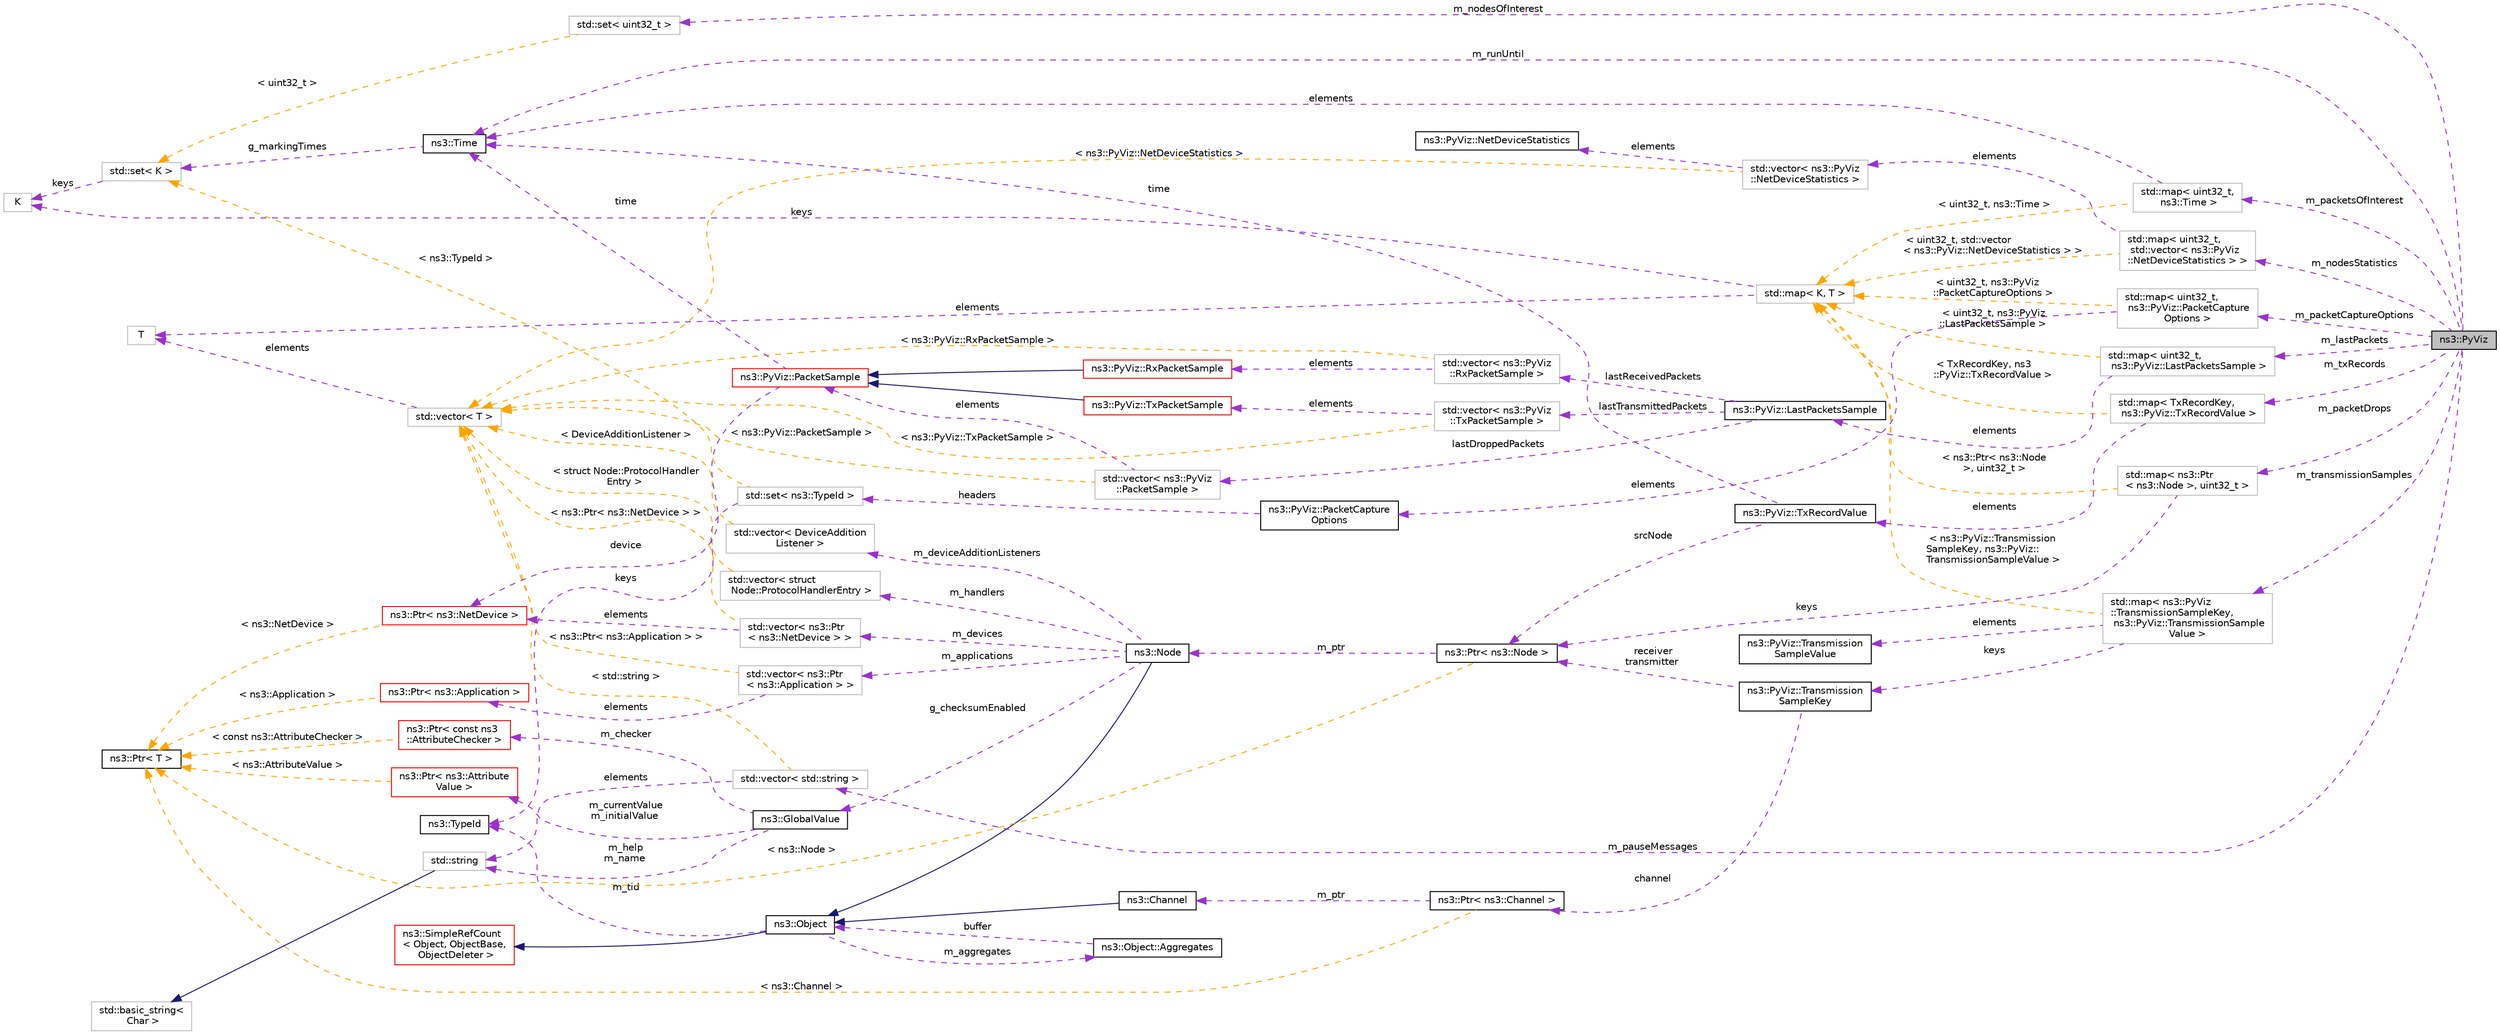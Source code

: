 digraph "ns3::PyViz"
{
 // LATEX_PDF_SIZE
  edge [fontname="Helvetica",fontsize="10",labelfontname="Helvetica",labelfontsize="10"];
  node [fontname="Helvetica",fontsize="10",shape=record];
  rankdir="LR";
  Node1 [label="ns3::PyViz",height=0.2,width=0.4,color="black", fillcolor="grey75", style="filled", fontcolor="black",tooltip="helper class to be used by the visualizer"];
  Node2 -> Node1 [dir="back",color="darkorchid3",fontsize="10",style="dashed",label=" m_packetCaptureOptions" ,fontname="Helvetica"];
  Node2 [label="std::map\< uint32_t,\l ns3::PyViz::PacketCapture\lOptions \>",height=0.2,width=0.4,color="grey75", fillcolor="white", style="filled",tooltip=" "];
  Node3 -> Node2 [dir="back",color="darkorchid3",fontsize="10",style="dashed",label=" elements" ,fontname="Helvetica"];
  Node3 [label="ns3::PyViz::PacketCapture\lOptions",height=0.2,width=0.4,color="black", fillcolor="white", style="filled",URL="$structns3_1_1_py_viz_1_1_packet_capture_options.html",tooltip="PacketCaptureOptions structure."];
  Node4 -> Node3 [dir="back",color="darkorchid3",fontsize="10",style="dashed",label=" headers" ,fontname="Helvetica"];
  Node4 [label="std::set\< ns3::TypeId \>",height=0.2,width=0.4,color="grey75", fillcolor="white", style="filled",tooltip=" "];
  Node5 -> Node4 [dir="back",color="darkorchid3",fontsize="10",style="dashed",label=" keys" ,fontname="Helvetica"];
  Node5 [label="ns3::TypeId",height=0.2,width=0.4,color="black", fillcolor="white", style="filled",URL="$classns3_1_1_type_id.html",tooltip="a unique identifier for an interface."];
  Node6 -> Node4 [dir="back",color="orange",fontsize="10",style="dashed",label=" \< ns3::TypeId \>" ,fontname="Helvetica"];
  Node6 [label="std::set\< K \>",height=0.2,width=0.4,color="grey75", fillcolor="white", style="filled",tooltip=" "];
  Node7 -> Node6 [dir="back",color="darkorchid3",fontsize="10",style="dashed",label=" keys" ,fontname="Helvetica"];
  Node7 [label="K",height=0.2,width=0.4,color="grey75", fillcolor="white", style="filled",tooltip=" "];
  Node8 -> Node2 [dir="back",color="orange",fontsize="10",style="dashed",label=" \< uint32_t, ns3::PyViz\l::PacketCaptureOptions \>" ,fontname="Helvetica"];
  Node8 [label="std::map\< K, T \>",height=0.2,width=0.4,color="grey75", fillcolor="white", style="filled",tooltip=" "];
  Node7 -> Node8 [dir="back",color="darkorchid3",fontsize="10",style="dashed",label=" keys" ,fontname="Helvetica"];
  Node9 -> Node8 [dir="back",color="darkorchid3",fontsize="10",style="dashed",label=" elements" ,fontname="Helvetica"];
  Node9 [label="T",height=0.2,width=0.4,color="grey75", fillcolor="white", style="filled",tooltip=" "];
  Node10 -> Node1 [dir="back",color="darkorchid3",fontsize="10",style="dashed",label=" m_transmissionSamples" ,fontname="Helvetica"];
  Node10 [label="std::map\< ns3::PyViz\l::TransmissionSampleKey,\l ns3::PyViz::TransmissionSample\lValue \>",height=0.2,width=0.4,color="grey75", fillcolor="white", style="filled",tooltip=" "];
  Node11 -> Node10 [dir="back",color="darkorchid3",fontsize="10",style="dashed",label=" elements" ,fontname="Helvetica"];
  Node11 [label="ns3::PyViz::Transmission\lSampleValue",height=0.2,width=0.4,color="black", fillcolor="white", style="filled",URL="$structns3_1_1_py_viz_1_1_transmission_sample_value.html",tooltip="TransmissionSampleValue structure."];
  Node12 -> Node10 [dir="back",color="darkorchid3",fontsize="10",style="dashed",label=" keys" ,fontname="Helvetica"];
  Node12 [label="ns3::PyViz::Transmission\lSampleKey",height=0.2,width=0.4,color="black", fillcolor="white", style="filled",URL="$structns3_1_1_py_viz_1_1_transmission_sample_key.html",tooltip="TransmissionSampleKey structure."];
  Node13 -> Node12 [dir="back",color="darkorchid3",fontsize="10",style="dashed",label=" receiver\ntransmitter" ,fontname="Helvetica"];
  Node13 [label="ns3::Ptr\< ns3::Node \>",height=0.2,width=0.4,color="black", fillcolor="white", style="filled",URL="$classns3_1_1_ptr.html",tooltip=" "];
  Node14 -> Node13 [dir="back",color="darkorchid3",fontsize="10",style="dashed",label=" m_ptr" ,fontname="Helvetica"];
  Node14 [label="ns3::Node",height=0.2,width=0.4,color="black", fillcolor="white", style="filled",URL="$classns3_1_1_node.html",tooltip="A network Node."];
  Node15 -> Node14 [dir="back",color="midnightblue",fontsize="10",style="solid",fontname="Helvetica"];
  Node15 [label="ns3::Object",height=0.2,width=0.4,color="black", fillcolor="white", style="filled",URL="$classns3_1_1_object.html",tooltip="A base class which provides memory management and object aggregation."];
  Node16 -> Node15 [dir="back",color="midnightblue",fontsize="10",style="solid",fontname="Helvetica"];
  Node16 [label="ns3::SimpleRefCount\l\< Object, ObjectBase,\l ObjectDeleter \>",height=0.2,width=0.4,color="red", fillcolor="white", style="filled",URL="$classns3_1_1_simple_ref_count.html",tooltip=" "];
  Node5 -> Node15 [dir="back",color="darkorchid3",fontsize="10",style="dashed",label=" m_tid" ,fontname="Helvetica"];
  Node20 -> Node15 [dir="back",color="darkorchid3",fontsize="10",style="dashed",label=" m_aggregates" ,fontname="Helvetica"];
  Node20 [label="ns3::Object::Aggregates",height=0.2,width=0.4,color="black", fillcolor="white", style="filled",URL="$structns3_1_1_object_1_1_aggregates.html",tooltip="The list of Objects aggregated to this one."];
  Node15 -> Node20 [dir="back",color="darkorchid3",fontsize="10",style="dashed",label=" buffer" ,fontname="Helvetica"];
  Node21 -> Node14 [dir="back",color="darkorchid3",fontsize="10",style="dashed",label=" m_applications" ,fontname="Helvetica"];
  Node21 [label="std::vector\< ns3::Ptr\l\< ns3::Application \> \>",height=0.2,width=0.4,color="grey75", fillcolor="white", style="filled",tooltip=" "];
  Node22 -> Node21 [dir="back",color="darkorchid3",fontsize="10",style="dashed",label=" elements" ,fontname="Helvetica"];
  Node22 [label="ns3::Ptr\< ns3::Application \>",height=0.2,width=0.4,color="red", fillcolor="white", style="filled",URL="$classns3_1_1_ptr.html",tooltip=" "];
  Node28 -> Node22 [dir="back",color="orange",fontsize="10",style="dashed",label=" \< ns3::Application \>" ,fontname="Helvetica"];
  Node28 [label="ns3::Ptr\< T \>",height=0.2,width=0.4,color="black", fillcolor="white", style="filled",URL="$classns3_1_1_ptr.html",tooltip="Smart pointer class similar to boost::intrusive_ptr."];
  Node30 -> Node21 [dir="back",color="orange",fontsize="10",style="dashed",label=" \< ns3::Ptr\< ns3::Application \> \>" ,fontname="Helvetica"];
  Node30 [label="std::vector\< T \>",height=0.2,width=0.4,color="grey75", fillcolor="white", style="filled",tooltip=" "];
  Node9 -> Node30 [dir="back",color="darkorchid3",fontsize="10",style="dashed",label=" elements" ,fontname="Helvetica"];
  Node31 -> Node14 [dir="back",color="darkorchid3",fontsize="10",style="dashed",label=" m_devices" ,fontname="Helvetica"];
  Node31 [label="std::vector\< ns3::Ptr\l\< ns3::NetDevice \> \>",height=0.2,width=0.4,color="grey75", fillcolor="white", style="filled",tooltip=" "];
  Node32 -> Node31 [dir="back",color="darkorchid3",fontsize="10",style="dashed",label=" elements" ,fontname="Helvetica"];
  Node32 [label="ns3::Ptr\< ns3::NetDevice \>",height=0.2,width=0.4,color="red", fillcolor="white", style="filled",URL="$classns3_1_1_ptr.html",tooltip=" "];
  Node28 -> Node32 [dir="back",color="orange",fontsize="10",style="dashed",label=" \< ns3::NetDevice \>" ,fontname="Helvetica"];
  Node30 -> Node31 [dir="back",color="orange",fontsize="10",style="dashed",label=" \< ns3::Ptr\< ns3::NetDevice \> \>" ,fontname="Helvetica"];
  Node34 -> Node14 [dir="back",color="darkorchid3",fontsize="10",style="dashed",label=" g_checksumEnabled" ,fontname="Helvetica"];
  Node34 [label="ns3::GlobalValue",height=0.2,width=0.4,color="black", fillcolor="white", style="filled",URL="$classns3_1_1_global_value.html",tooltip="Hold a so-called 'global value'."];
  Node35 -> Node34 [dir="back",color="darkorchid3",fontsize="10",style="dashed",label=" m_currentValue\nm_initialValue" ,fontname="Helvetica"];
  Node35 [label="ns3::Ptr\< ns3::Attribute\lValue \>",height=0.2,width=0.4,color="red", fillcolor="white", style="filled",URL="$classns3_1_1_ptr.html",tooltip=" "];
  Node28 -> Node35 [dir="back",color="orange",fontsize="10",style="dashed",label=" \< ns3::AttributeValue \>" ,fontname="Helvetica"];
  Node38 -> Node34 [dir="back",color="darkorchid3",fontsize="10",style="dashed",label=" m_help\nm_name" ,fontname="Helvetica"];
  Node38 [label="std::string",height=0.2,width=0.4,color="grey75", fillcolor="white", style="filled",tooltip=" "];
  Node39 -> Node38 [dir="back",color="midnightblue",fontsize="10",style="solid",fontname="Helvetica"];
  Node39 [label="std::basic_string\<\l Char \>",height=0.2,width=0.4,color="grey75", fillcolor="white", style="filled",tooltip=" "];
  Node40 -> Node34 [dir="back",color="darkorchid3",fontsize="10",style="dashed",label=" m_checker" ,fontname="Helvetica"];
  Node40 [label="ns3::Ptr\< const ns3\l::AttributeChecker \>",height=0.2,width=0.4,color="red", fillcolor="white", style="filled",URL="$classns3_1_1_ptr.html",tooltip=" "];
  Node28 -> Node40 [dir="back",color="orange",fontsize="10",style="dashed",label=" \< const ns3::AttributeChecker \>" ,fontname="Helvetica"];
  Node43 -> Node14 [dir="back",color="darkorchid3",fontsize="10",style="dashed",label=" m_handlers" ,fontname="Helvetica"];
  Node43 [label="std::vector\< struct\l Node::ProtocolHandlerEntry \>",height=0.2,width=0.4,color="grey75", fillcolor="white", style="filled",tooltip=" "];
  Node30 -> Node43 [dir="back",color="orange",fontsize="10",style="dashed",label=" \< struct Node::ProtocolHandler\lEntry \>" ,fontname="Helvetica"];
  Node51 -> Node14 [dir="back",color="darkorchid3",fontsize="10",style="dashed",label=" m_deviceAdditionListeners" ,fontname="Helvetica"];
  Node51 [label="std::vector\< DeviceAddition\lListener \>",height=0.2,width=0.4,color="grey75", fillcolor="white", style="filled",tooltip=" "];
  Node30 -> Node51 [dir="back",color="orange",fontsize="10",style="dashed",label=" \< DeviceAdditionListener \>" ,fontname="Helvetica"];
  Node28 -> Node13 [dir="back",color="orange",fontsize="10",style="dashed",label=" \< ns3::Node \>" ,fontname="Helvetica"];
  Node52 -> Node12 [dir="back",color="darkorchid3",fontsize="10",style="dashed",label=" channel" ,fontname="Helvetica"];
  Node52 [label="ns3::Ptr\< ns3::Channel \>",height=0.2,width=0.4,color="black", fillcolor="white", style="filled",URL="$classns3_1_1_ptr.html",tooltip=" "];
  Node53 -> Node52 [dir="back",color="darkorchid3",fontsize="10",style="dashed",label=" m_ptr" ,fontname="Helvetica"];
  Node53 [label="ns3::Channel",height=0.2,width=0.4,color="black", fillcolor="white", style="filled",URL="$classns3_1_1_channel.html",tooltip="Abstract Channel Base Class."];
  Node15 -> Node53 [dir="back",color="midnightblue",fontsize="10",style="solid",fontname="Helvetica"];
  Node28 -> Node52 [dir="back",color="orange",fontsize="10",style="dashed",label=" \< ns3::Channel \>" ,fontname="Helvetica"];
  Node8 -> Node10 [dir="back",color="orange",fontsize="10",style="dashed",label=" \< ns3::PyViz::Transmission\lSampleKey, ns3::PyViz::\lTransmissionSampleValue \>" ,fontname="Helvetica"];
  Node54 -> Node1 [dir="back",color="darkorchid3",fontsize="10",style="dashed",label=" m_packetsOfInterest" ,fontname="Helvetica"];
  Node54 [label="std::map\< uint32_t,\l ns3::Time \>",height=0.2,width=0.4,color="grey75", fillcolor="white", style="filled",tooltip=" "];
  Node29 -> Node54 [dir="back",color="darkorchid3",fontsize="10",style="dashed",label=" elements" ,fontname="Helvetica"];
  Node29 [label="ns3::Time",height=0.2,width=0.4,color="black", fillcolor="white", style="filled",URL="$classns3_1_1_time.html",tooltip="Simulation virtual time values and global simulation resolution."];
  Node6 -> Node29 [dir="back",color="darkorchid3",fontsize="10",style="dashed",label=" g_markingTimes" ,fontname="Helvetica"];
  Node8 -> Node54 [dir="back",color="orange",fontsize="10",style="dashed",label=" \< uint32_t, ns3::Time \>" ,fontname="Helvetica"];
  Node55 -> Node1 [dir="back",color="darkorchid3",fontsize="10",style="dashed",label=" m_nodesOfInterest" ,fontname="Helvetica"];
  Node55 [label="std::set\< uint32_t \>",height=0.2,width=0.4,color="grey75", fillcolor="white", style="filled",tooltip=" "];
  Node6 -> Node55 [dir="back",color="orange",fontsize="10",style="dashed",label=" \< uint32_t \>" ,fontname="Helvetica"];
  Node56 -> Node1 [dir="back",color="darkorchid3",fontsize="10",style="dashed",label=" m_packetDrops" ,fontname="Helvetica"];
  Node56 [label="std::map\< ns3::Ptr\l\< ns3::Node \>, uint32_t \>",height=0.2,width=0.4,color="grey75", fillcolor="white", style="filled",tooltip=" "];
  Node13 -> Node56 [dir="back",color="darkorchid3",fontsize="10",style="dashed",label=" keys" ,fontname="Helvetica"];
  Node8 -> Node56 [dir="back",color="orange",fontsize="10",style="dashed",label=" \< ns3::Ptr\< ns3::Node\l \>, uint32_t \>" ,fontname="Helvetica"];
  Node29 -> Node1 [dir="back",color="darkorchid3",fontsize="10",style="dashed",label=" m_runUntil" ,fontname="Helvetica"];
  Node57 -> Node1 [dir="back",color="darkorchid3",fontsize="10",style="dashed",label=" m_nodesStatistics" ,fontname="Helvetica"];
  Node57 [label="std::map\< uint32_t,\l std::vector\< ns3::PyViz\l::NetDeviceStatistics \> \>",height=0.2,width=0.4,color="grey75", fillcolor="white", style="filled",tooltip=" "];
  Node58 -> Node57 [dir="back",color="darkorchid3",fontsize="10",style="dashed",label=" elements" ,fontname="Helvetica"];
  Node58 [label="std::vector\< ns3::PyViz\l::NetDeviceStatistics \>",height=0.2,width=0.4,color="grey75", fillcolor="white", style="filled",tooltip=" "];
  Node59 -> Node58 [dir="back",color="darkorchid3",fontsize="10",style="dashed",label=" elements" ,fontname="Helvetica"];
  Node59 [label="ns3::PyViz::NetDeviceStatistics",height=0.2,width=0.4,color="black", fillcolor="white", style="filled",URL="$structns3_1_1_py_viz_1_1_net_device_statistics.html",tooltip="NetDeviceStatistics structure."];
  Node30 -> Node58 [dir="back",color="orange",fontsize="10",style="dashed",label=" \< ns3::PyViz::NetDeviceStatistics \>" ,fontname="Helvetica"];
  Node8 -> Node57 [dir="back",color="orange",fontsize="10",style="dashed",label=" \< uint32_t, std::vector\l\< ns3::PyViz::NetDeviceStatistics \> \>" ,fontname="Helvetica"];
  Node60 -> Node1 [dir="back",color="darkorchid3",fontsize="10",style="dashed",label=" m_pauseMessages" ,fontname="Helvetica"];
  Node60 [label="std::vector\< std::string \>",height=0.2,width=0.4,color="grey75", fillcolor="white", style="filled",tooltip=" "];
  Node38 -> Node60 [dir="back",color="darkorchid3",fontsize="10",style="dashed",label=" elements" ,fontname="Helvetica"];
  Node30 -> Node60 [dir="back",color="orange",fontsize="10",style="dashed",label=" \< std::string \>" ,fontname="Helvetica"];
  Node61 -> Node1 [dir="back",color="darkorchid3",fontsize="10",style="dashed",label=" m_lastPackets" ,fontname="Helvetica"];
  Node61 [label="std::map\< uint32_t,\l ns3::PyViz::LastPacketsSample \>",height=0.2,width=0.4,color="grey75", fillcolor="white", style="filled",tooltip=" "];
  Node62 -> Node61 [dir="back",color="darkorchid3",fontsize="10",style="dashed",label=" elements" ,fontname="Helvetica"];
  Node62 [label="ns3::PyViz::LastPacketsSample",height=0.2,width=0.4,color="black", fillcolor="white", style="filled",URL="$structns3_1_1_py_viz_1_1_last_packets_sample.html",tooltip="LastPacketsSample structure."];
  Node63 -> Node62 [dir="back",color="darkorchid3",fontsize="10",style="dashed",label=" lastReceivedPackets" ,fontname="Helvetica"];
  Node63 [label="std::vector\< ns3::PyViz\l::RxPacketSample \>",height=0.2,width=0.4,color="grey75", fillcolor="white", style="filled",tooltip=" "];
  Node64 -> Node63 [dir="back",color="darkorchid3",fontsize="10",style="dashed",label=" elements" ,fontname="Helvetica"];
  Node64 [label="ns3::PyViz::RxPacketSample",height=0.2,width=0.4,color="red", fillcolor="white", style="filled",URL="$structns3_1_1_py_viz_1_1_rx_packet_sample.html",tooltip="RxPacketSample structure."];
  Node65 -> Node64 [dir="back",color="midnightblue",fontsize="10",style="solid",fontname="Helvetica"];
  Node65 [label="ns3::PyViz::PacketSample",height=0.2,width=0.4,color="red", fillcolor="white", style="filled",URL="$structns3_1_1_py_viz_1_1_packet_sample.html",tooltip="PacketSample structure."];
  Node32 -> Node65 [dir="back",color="darkorchid3",fontsize="10",style="dashed",label=" device" ,fontname="Helvetica"];
  Node29 -> Node65 [dir="back",color="darkorchid3",fontsize="10",style="dashed",label=" time" ,fontname="Helvetica"];
  Node30 -> Node63 [dir="back",color="orange",fontsize="10",style="dashed",label=" \< ns3::PyViz::RxPacketSample \>" ,fontname="Helvetica"];
  Node84 -> Node62 [dir="back",color="darkorchid3",fontsize="10",style="dashed",label=" lastDroppedPackets" ,fontname="Helvetica"];
  Node84 [label="std::vector\< ns3::PyViz\l::PacketSample \>",height=0.2,width=0.4,color="grey75", fillcolor="white", style="filled",tooltip=" "];
  Node65 -> Node84 [dir="back",color="darkorchid3",fontsize="10",style="dashed",label=" elements" ,fontname="Helvetica"];
  Node30 -> Node84 [dir="back",color="orange",fontsize="10",style="dashed",label=" \< ns3::PyViz::PacketSample \>" ,fontname="Helvetica"];
  Node85 -> Node62 [dir="back",color="darkorchid3",fontsize="10",style="dashed",label=" lastTransmittedPackets" ,fontname="Helvetica"];
  Node85 [label="std::vector\< ns3::PyViz\l::TxPacketSample \>",height=0.2,width=0.4,color="grey75", fillcolor="white", style="filled",tooltip=" "];
  Node86 -> Node85 [dir="back",color="darkorchid3",fontsize="10",style="dashed",label=" elements" ,fontname="Helvetica"];
  Node86 [label="ns3::PyViz::TxPacketSample",height=0.2,width=0.4,color="red", fillcolor="white", style="filled",URL="$structns3_1_1_py_viz_1_1_tx_packet_sample.html",tooltip="TxPacketSample structure."];
  Node65 -> Node86 [dir="back",color="midnightblue",fontsize="10",style="solid",fontname="Helvetica"];
  Node30 -> Node85 [dir="back",color="orange",fontsize="10",style="dashed",label=" \< ns3::PyViz::TxPacketSample \>" ,fontname="Helvetica"];
  Node8 -> Node61 [dir="back",color="orange",fontsize="10",style="dashed",label=" \< uint32_t, ns3::PyViz\l::LastPacketsSample \>" ,fontname="Helvetica"];
  Node87 -> Node1 [dir="back",color="darkorchid3",fontsize="10",style="dashed",label=" m_txRecords" ,fontname="Helvetica"];
  Node87 [label="std::map\< TxRecordKey,\l ns3::PyViz::TxRecordValue \>",height=0.2,width=0.4,color="grey75", fillcolor="white", style="filled",tooltip=" "];
  Node88 -> Node87 [dir="back",color="darkorchid3",fontsize="10",style="dashed",label=" elements" ,fontname="Helvetica"];
  Node88 [label="ns3::PyViz::TxRecordValue",height=0.2,width=0.4,color="black", fillcolor="white", style="filled",URL="$structns3_1_1_py_viz_1_1_tx_record_value.html",tooltip="TxRecordValue structure."];
  Node13 -> Node88 [dir="back",color="darkorchid3",fontsize="10",style="dashed",label=" srcNode" ,fontname="Helvetica"];
  Node29 -> Node88 [dir="back",color="darkorchid3",fontsize="10",style="dashed",label=" time" ,fontname="Helvetica"];
  Node8 -> Node87 [dir="back",color="orange",fontsize="10",style="dashed",label=" \< TxRecordKey, ns3\l::PyViz::TxRecordValue \>" ,fontname="Helvetica"];
}
